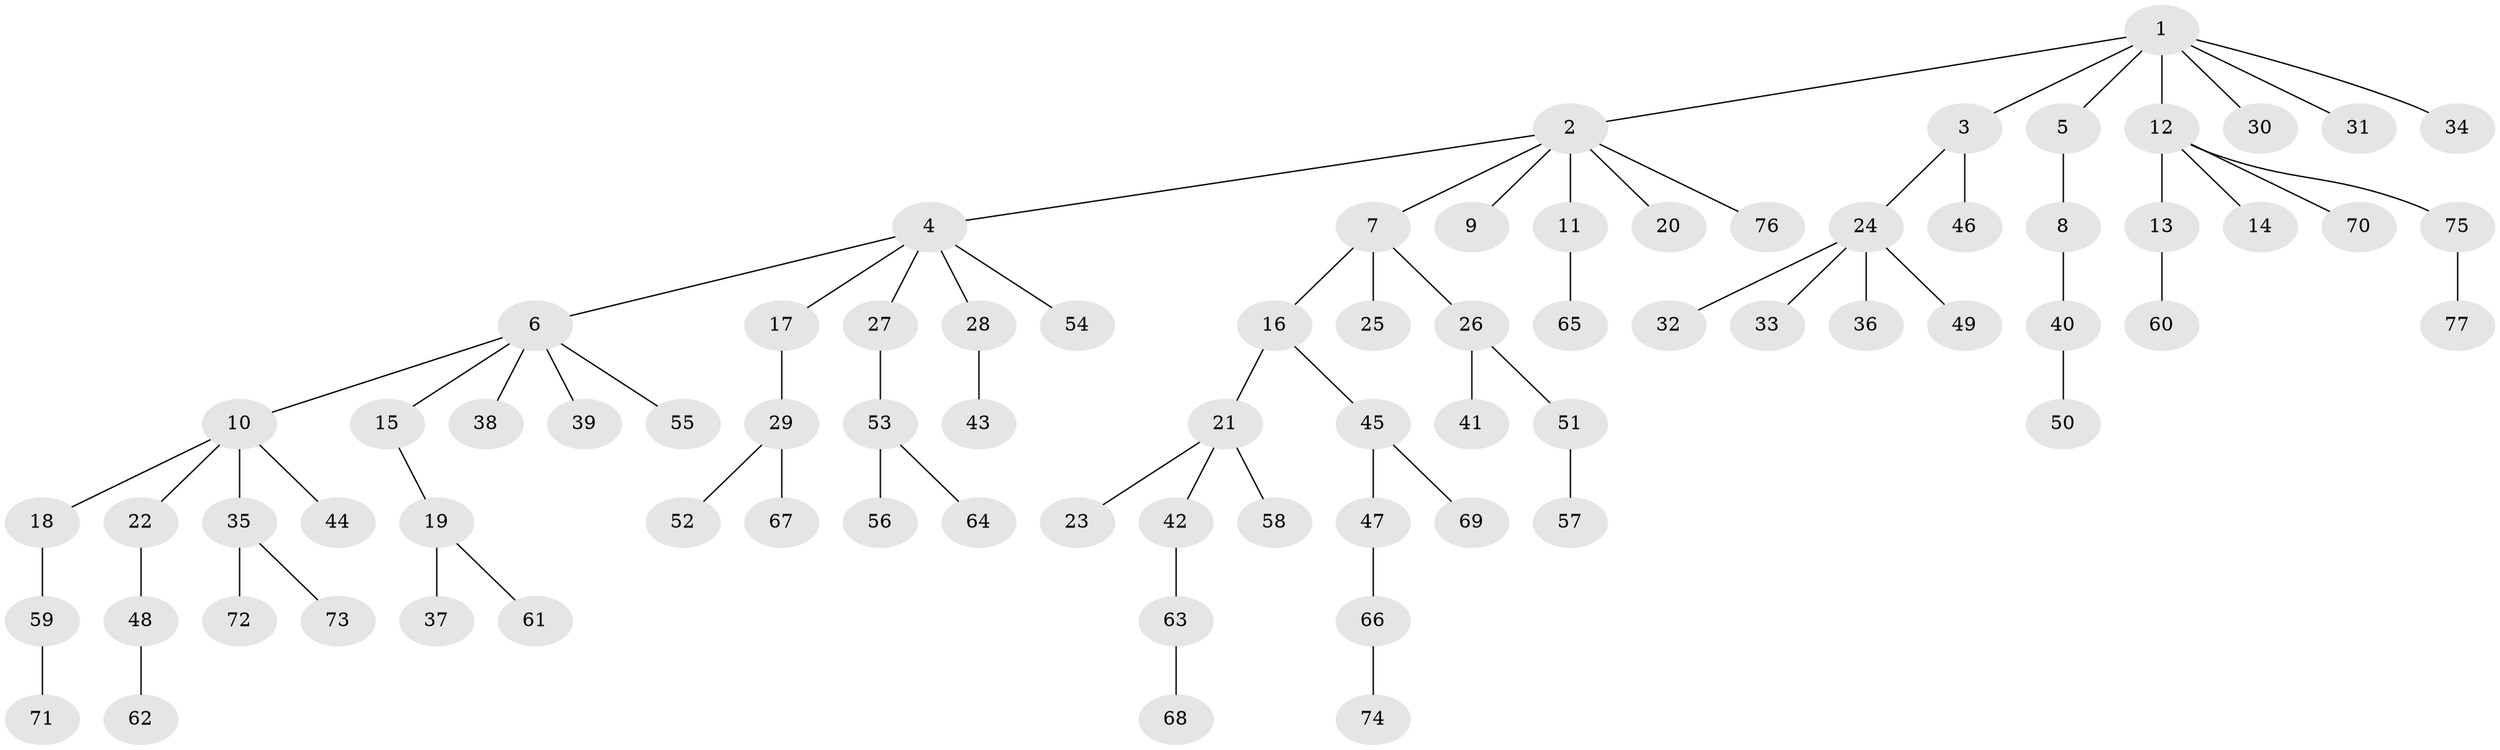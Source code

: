 // coarse degree distribution, {8: 0.018518518518518517, 6: 0.05555555555555555, 2: 0.1111111111111111, 5: 0.018518518518518517, 3: 0.07407407407407407, 1: 0.6481481481481481, 4: 0.07407407407407407}
// Generated by graph-tools (version 1.1) at 2025/52/02/27/25 19:52:12]
// undirected, 77 vertices, 76 edges
graph export_dot {
graph [start="1"]
  node [color=gray90,style=filled];
  1;
  2;
  3;
  4;
  5;
  6;
  7;
  8;
  9;
  10;
  11;
  12;
  13;
  14;
  15;
  16;
  17;
  18;
  19;
  20;
  21;
  22;
  23;
  24;
  25;
  26;
  27;
  28;
  29;
  30;
  31;
  32;
  33;
  34;
  35;
  36;
  37;
  38;
  39;
  40;
  41;
  42;
  43;
  44;
  45;
  46;
  47;
  48;
  49;
  50;
  51;
  52;
  53;
  54;
  55;
  56;
  57;
  58;
  59;
  60;
  61;
  62;
  63;
  64;
  65;
  66;
  67;
  68;
  69;
  70;
  71;
  72;
  73;
  74;
  75;
  76;
  77;
  1 -- 2;
  1 -- 3;
  1 -- 5;
  1 -- 12;
  1 -- 30;
  1 -- 31;
  1 -- 34;
  2 -- 4;
  2 -- 7;
  2 -- 9;
  2 -- 11;
  2 -- 20;
  2 -- 76;
  3 -- 24;
  3 -- 46;
  4 -- 6;
  4 -- 17;
  4 -- 27;
  4 -- 28;
  4 -- 54;
  5 -- 8;
  6 -- 10;
  6 -- 15;
  6 -- 38;
  6 -- 39;
  6 -- 55;
  7 -- 16;
  7 -- 25;
  7 -- 26;
  8 -- 40;
  10 -- 18;
  10 -- 22;
  10 -- 35;
  10 -- 44;
  11 -- 65;
  12 -- 13;
  12 -- 14;
  12 -- 70;
  12 -- 75;
  13 -- 60;
  15 -- 19;
  16 -- 21;
  16 -- 45;
  17 -- 29;
  18 -- 59;
  19 -- 37;
  19 -- 61;
  21 -- 23;
  21 -- 42;
  21 -- 58;
  22 -- 48;
  24 -- 32;
  24 -- 33;
  24 -- 36;
  24 -- 49;
  26 -- 41;
  26 -- 51;
  27 -- 53;
  28 -- 43;
  29 -- 52;
  29 -- 67;
  35 -- 72;
  35 -- 73;
  40 -- 50;
  42 -- 63;
  45 -- 47;
  45 -- 69;
  47 -- 66;
  48 -- 62;
  51 -- 57;
  53 -- 56;
  53 -- 64;
  59 -- 71;
  63 -- 68;
  66 -- 74;
  75 -- 77;
}
